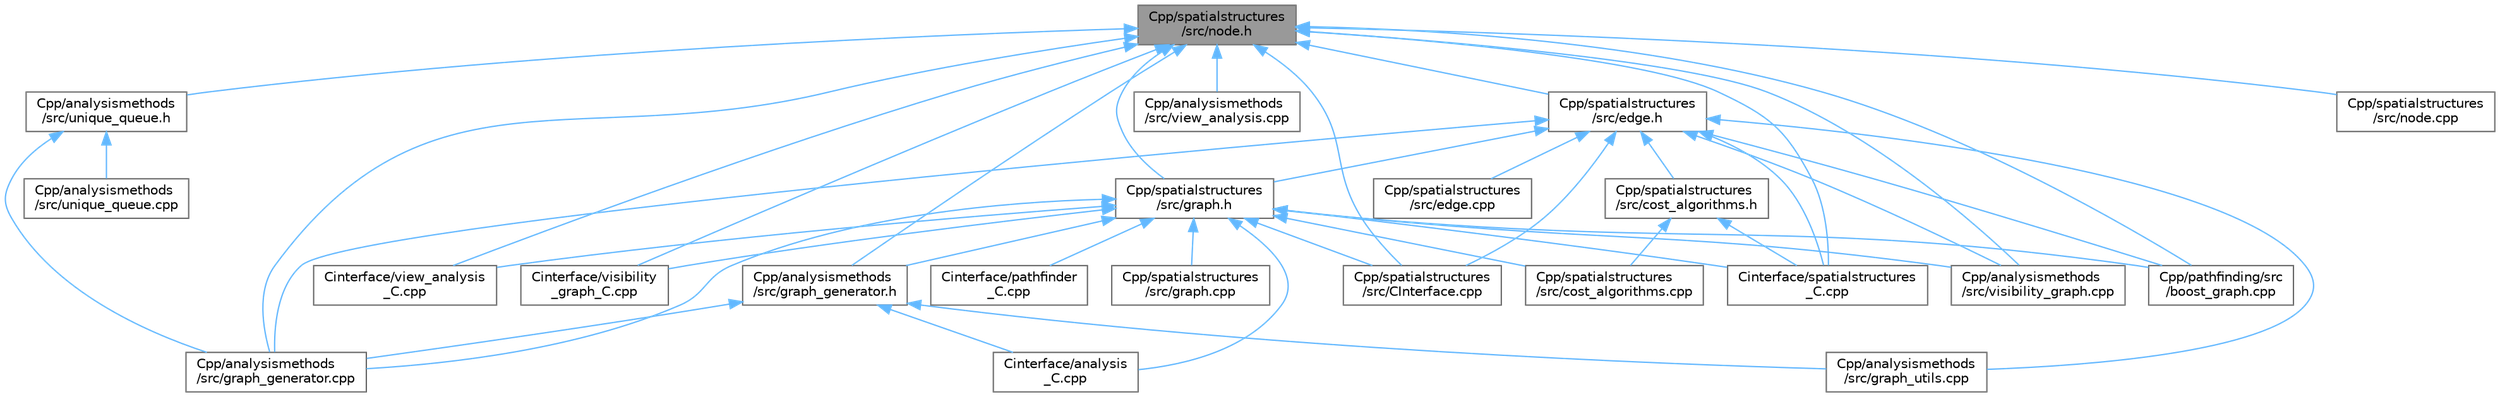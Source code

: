 digraph "Cpp/spatialstructures/src/node.h"
{
 // LATEX_PDF_SIZE
  bgcolor="transparent";
  edge [fontname=Helvetica,fontsize=10,labelfontname=Helvetica,labelfontsize=10];
  node [fontname=Helvetica,fontsize=10,shape=box,height=0.2,width=0.4];
  Node1 [label="Cpp/spatialstructures\l/src/node.h",height=0.2,width=0.4,color="gray40", fillcolor="grey60", style="filled", fontcolor="black",tooltip="Contains definitions for the Node structure."];
  Node1 -> Node2 [dir="back",color="steelblue1",style="solid"];
  Node2 [label="Cinterface/spatialstructures\l_C.cpp",height=0.2,width=0.4,color="grey40", fillcolor="white", style="filled",URL="$a00434.html",tooltip=" "];
  Node1 -> Node3 [dir="back",color="steelblue1",style="solid"];
  Node3 [label="Cinterface/view_analysis\l_C.cpp",height=0.2,width=0.4,color="grey40", fillcolor="white", style="filled",URL="$a00440.html",tooltip=" "];
  Node1 -> Node4 [dir="back",color="steelblue1",style="solid"];
  Node4 [label="Cinterface/visibility\l_graph_C.cpp",height=0.2,width=0.4,color="grey40", fillcolor="white", style="filled",URL="$a00446.html",tooltip=" "];
  Node1 -> Node5 [dir="back",color="steelblue1",style="solid"];
  Node5 [label="Cpp/analysismethods\l/src/graph_generator.cpp",height=0.2,width=0.4,color="grey40", fillcolor="white", style="filled",URL="$a00005.html",tooltip="Contains implementation for the functions in the GraphGenerator class."];
  Node1 -> Node6 [dir="back",color="steelblue1",style="solid"];
  Node6 [label="Cpp/analysismethods\l/src/graph_generator.h",height=0.2,width=0.4,color="grey40", fillcolor="white", style="filled",URL="$a00008.html",tooltip="Contains declarations for all functions related to the graph generator."];
  Node6 -> Node7 [dir="back",color="steelblue1",style="solid"];
  Node7 [label="Cinterface/analysis\l_C.cpp",height=0.2,width=0.4,color="grey40", fillcolor="white", style="filled",URL="$a00404.html",tooltip=" "];
  Node6 -> Node5 [dir="back",color="steelblue1",style="solid"];
  Node6 -> Node8 [dir="back",color="steelblue1",style="solid"];
  Node8 [label="Cpp/analysismethods\l/src/graph_utils.cpp",height=0.2,width=0.4,color="grey40", fillcolor="white", style="filled",URL="$a00011.html",tooltip=" "];
  Node1 -> Node9 [dir="back",color="steelblue1",style="solid"];
  Node9 [label="Cpp/analysismethods\l/src/unique_queue.h",height=0.2,width=0.4,color="grey40", fillcolor="white", style="filled",URL="$a00017.html",tooltip="Contains definitions for the UniqueQueue class."];
  Node9 -> Node5 [dir="back",color="steelblue1",style="solid"];
  Node9 -> Node10 [dir="back",color="steelblue1",style="solid"];
  Node10 [label="Cpp/analysismethods\l/src/unique_queue.cpp",height=0.2,width=0.4,color="grey40", fillcolor="white", style="filled",URL="$a00014.html",tooltip="Contains implementation for the UniqueQueue class."];
  Node1 -> Node11 [dir="back",color="steelblue1",style="solid"];
  Node11 [label="Cpp/analysismethods\l/src/view_analysis.cpp",height=0.2,width=0.4,color="grey40", fillcolor="white", style="filled",URL="$a00020.html",tooltip="Contains implementation for the ViewAnalysis namespace."];
  Node1 -> Node12 [dir="back",color="steelblue1",style="solid"];
  Node12 [label="Cpp/analysismethods\l/src/visibility_graph.cpp",height=0.2,width=0.4,color="grey40", fillcolor="white", style="filled",URL="$a00026.html",tooltip="Contains implementation for the VisibilityGraph class."];
  Node1 -> Node13 [dir="back",color="steelblue1",style="solid"];
  Node13 [label="Cpp/pathfinding/src\l/boost_graph.cpp",height=0.2,width=0.4,color="grey40", fillcolor="white", style="filled",URL="$a00197.html",tooltip="Contains implementation for the BoostGraph class."];
  Node1 -> Node14 [dir="back",color="steelblue1",style="solid"];
  Node14 [label="Cpp/spatialstructures\l/src/CInterface.cpp",height=0.2,width=0.4,color="grey40", fillcolor="white", style="filled",URL="$a00245.html",tooltip="Contains implementation for the CInterface."];
  Node1 -> Node15 [dir="back",color="steelblue1",style="solid"];
  Node15 [label="Cpp/spatialstructures\l/src/edge.h",height=0.2,width=0.4,color="grey40", fillcolor="white", style="filled",URL="$a00263.html",tooltip="Contains definitions for the Edge structure."];
  Node15 -> Node2 [dir="back",color="steelblue1",style="solid"];
  Node15 -> Node5 [dir="back",color="steelblue1",style="solid"];
  Node15 -> Node8 [dir="back",color="steelblue1",style="solid"];
  Node15 -> Node12 [dir="back",color="steelblue1",style="solid"];
  Node15 -> Node13 [dir="back",color="steelblue1",style="solid"];
  Node15 -> Node14 [dir="back",color="steelblue1",style="solid"];
  Node15 -> Node16 [dir="back",color="steelblue1",style="solid"];
  Node16 [label="Cpp/spatialstructures\l/src/cost_algorithms.h",height=0.2,width=0.4,color="grey40", fillcolor="white", style="filled",URL="$a00257.html",tooltip="Contains implementation for the HF::SpatialStructures::CostAlgorithms namespace."];
  Node16 -> Node2 [dir="back",color="steelblue1",style="solid"];
  Node16 -> Node17 [dir="back",color="steelblue1",style="solid"];
  Node17 [label="Cpp/spatialstructures\l/src/cost_algorithms.cpp",height=0.2,width=0.4,color="grey40", fillcolor="white", style="filled",URL="$a00254.html",tooltip=" "];
  Node15 -> Node18 [dir="back",color="steelblue1",style="solid"];
  Node18 [label="Cpp/spatialstructures\l/src/edge.cpp",height=0.2,width=0.4,color="grey40", fillcolor="white", style="filled",URL="$a00260.html",tooltip="Contains implementation for the Edge structure."];
  Node15 -> Node19 [dir="back",color="steelblue1",style="solid"];
  Node19 [label="Cpp/spatialstructures\l/src/graph.h",height=0.2,width=0.4,color="grey40", fillcolor="white", style="filled",URL="$a00269.html",tooltip="Contains definitions for the Graph  class."];
  Node19 -> Node7 [dir="back",color="steelblue1",style="solid"];
  Node19 -> Node20 [dir="back",color="steelblue1",style="solid"];
  Node20 [label="Cinterface/pathfinder\l_C.cpp",height=0.2,width=0.4,color="grey40", fillcolor="white", style="filled",URL="$a00422.html",tooltip=" "];
  Node19 -> Node2 [dir="back",color="steelblue1",style="solid"];
  Node19 -> Node3 [dir="back",color="steelblue1",style="solid"];
  Node19 -> Node4 [dir="back",color="steelblue1",style="solid"];
  Node19 -> Node5 [dir="back",color="steelblue1",style="solid"];
  Node19 -> Node6 [dir="back",color="steelblue1",style="solid"];
  Node19 -> Node12 [dir="back",color="steelblue1",style="solid"];
  Node19 -> Node13 [dir="back",color="steelblue1",style="solid"];
  Node19 -> Node14 [dir="back",color="steelblue1",style="solid"];
  Node19 -> Node17 [dir="back",color="steelblue1",style="solid"];
  Node19 -> Node21 [dir="back",color="steelblue1",style="solid"];
  Node21 [label="Cpp/spatialstructures\l/src/graph.cpp",height=0.2,width=0.4,color="grey40", fillcolor="white", style="filled",URL="$a00266.html",tooltip="Contains implementation for the Graph class."];
  Node1 -> Node19 [dir="back",color="steelblue1",style="solid"];
  Node1 -> Node22 [dir="back",color="steelblue1",style="solid"];
  Node22 [label="Cpp/spatialstructures\l/src/node.cpp",height=0.2,width=0.4,color="grey40", fillcolor="white", style="filled",URL="$a03558.html",tooltip="Contains implementation for the Node structure."];
}
